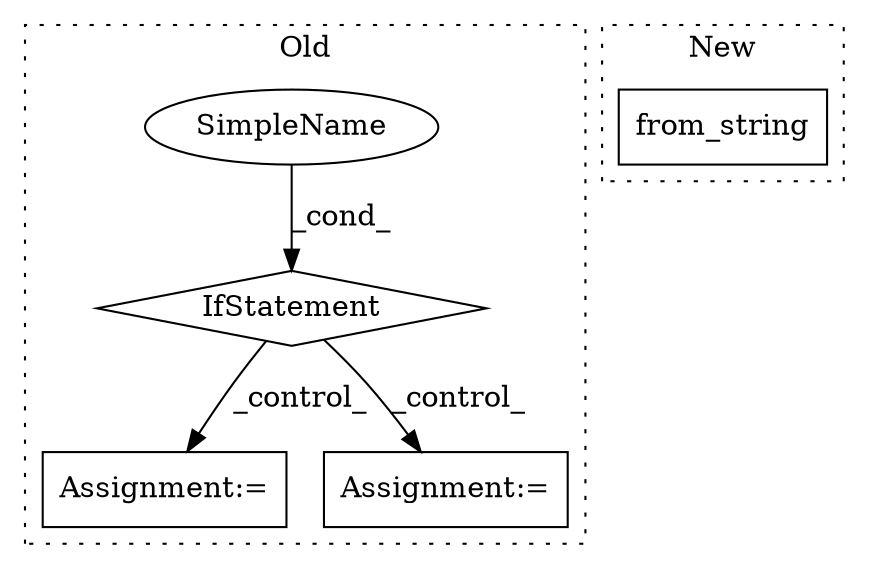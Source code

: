 digraph G {
subgraph cluster0 {
1 [label="IfStatement" a="25" s="7211,7235" l="4,2" shape="diamond"];
3 [label="Assignment:=" a="7" s="7300" l="1" shape="box"];
4 [label="SimpleName" a="42" s="" l="" shape="ellipse"];
5 [label="Assignment:=" a="7" s="7335" l="1" shape="box"];
label = "Old";
style="dotted";
}
subgraph cluster1 {
2 [label="from_string" a="32" s="7497,7523" l="12,1" shape="box"];
label = "New";
style="dotted";
}
1 -> 3 [label="_control_"];
1 -> 5 [label="_control_"];
4 -> 1 [label="_cond_"];
}